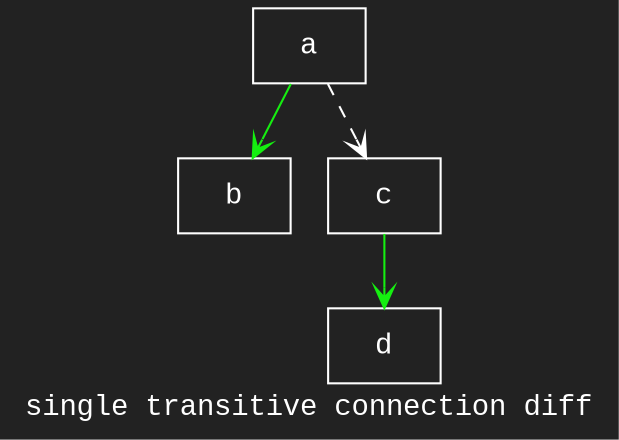digraph D {
    tooltip="single transitive connection diff";
    label="single transitive connection diff";
    bgcolor="#222222";
    fontcolor="#ffffff";
    fontname="Courier New";
    
    node1 [color="#ffffff",fontcolor="#ffffff",fontname="Courier New",shape="rectangle",tooltip="a",label="a"]
    
    node2 [color="#ffffff",fontcolor="#ffffff",fontname="Courier New",shape="rectangle",tooltip="b",label="b"]
    
    node3 [color="#ffffff",fontcolor="#ffffff",fontname="Courier New",shape="rectangle",tooltip="c",label="c"]
    
    node4 [color="#ffffff",fontcolor="#ffffff",fontname="Courier New",shape="rectangle",tooltip="d",label="d"]
    
    node1 -> node2 [arrowhead="vee",color="#15ef10",tooltip="a\n   ->\nb",]
    node1 -> node3 [arrowhead="vee",color="#ffffff",style="dashed",tooltip="a\n   ->\nc",]
    node3 -> node4 [arrowhead="vee",color="#15ef10",tooltip="c\n   ->\nd",]
}
